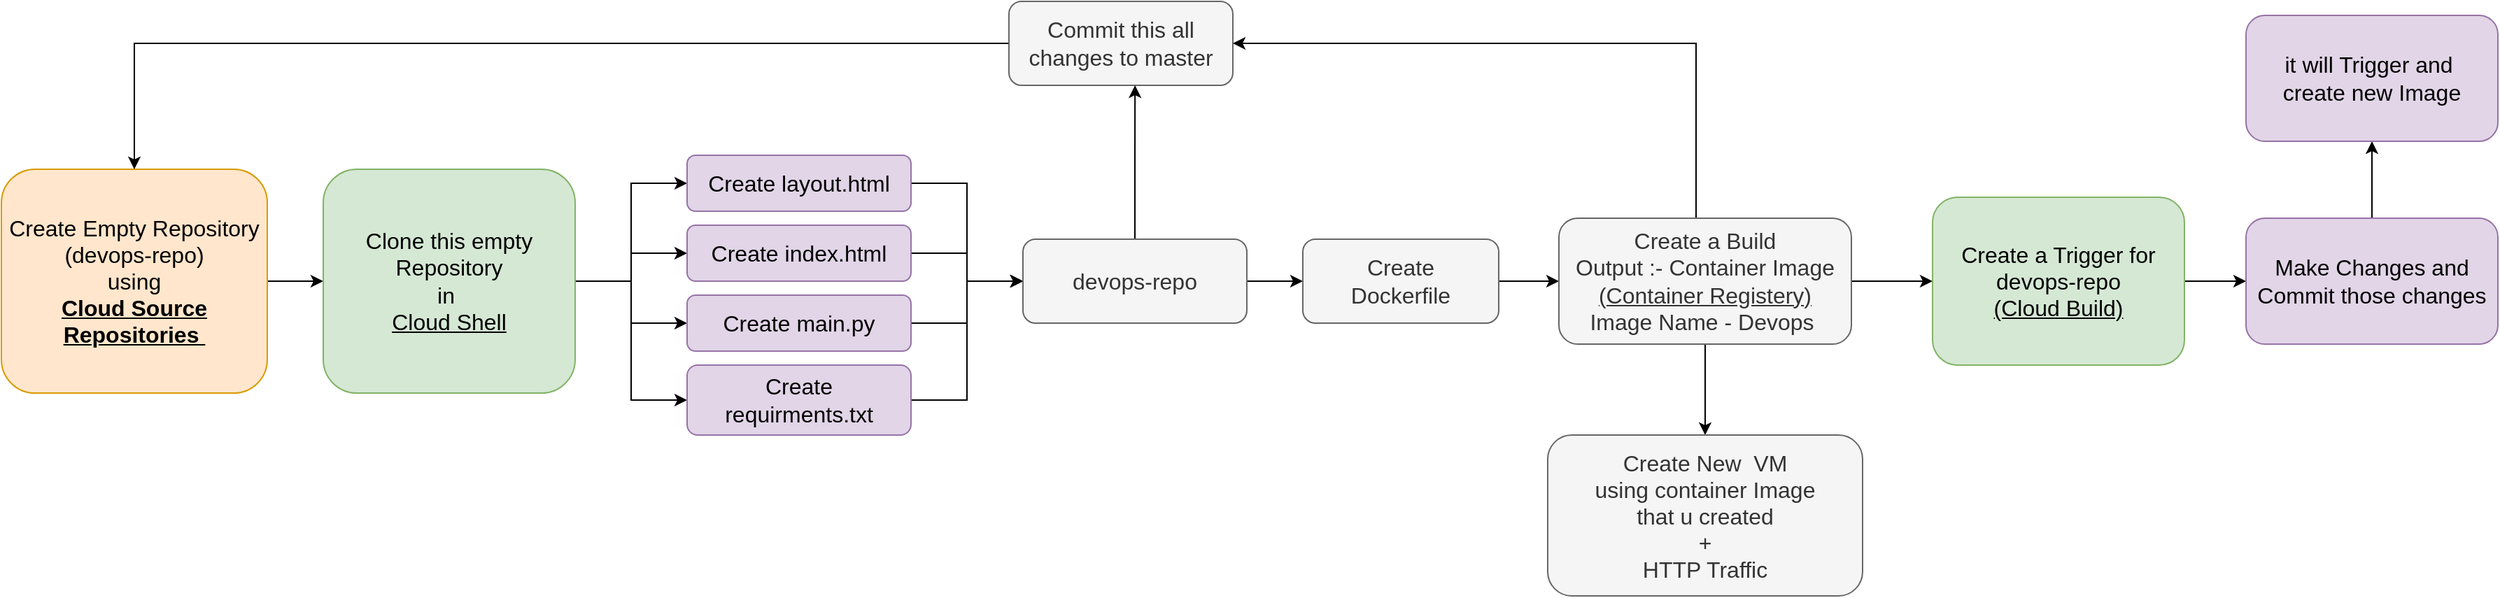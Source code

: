 <mxfile version="13.8.0" type="device"><diagram id="4X4oLZZIg9l2LKpKIwqU" name="Page-1"><mxGraphModel dx="1774" dy="991" grid="1" gridSize="10" guides="1" tooltips="1" connect="1" arrows="1" fold="1" page="1" pageScale="1" pageWidth="827" pageHeight="1169" math="0" shadow="0"><root><mxCell id="0"/><mxCell id="1" parent="0"/><mxCell id="Yiq2iFYkabu5vH6zXcte-3" style="edgeStyle=orthogonalEdgeStyle;rounded=0;orthogonalLoop=1;jettySize=auto;html=1;entryX=0;entryY=0.5;entryDx=0;entryDy=0;" edge="1" parent="1" source="Yiq2iFYkabu5vH6zXcte-1" target="Yiq2iFYkabu5vH6zXcte-2"><mxGeometry relative="1" as="geometry"/></mxCell><mxCell id="Yiq2iFYkabu5vH6zXcte-1" value="&lt;font style=&quot;font-size: 16px&quot;&gt;Create Empty Repository&lt;br&gt;(devops-repo)&lt;br&gt;using&lt;br&gt;&lt;b&gt;&lt;u&gt;Cloud Source Repositories&amp;nbsp;&lt;/u&gt;&lt;/b&gt;&lt;/font&gt;" style="rounded=1;whiteSpace=wrap;html=1;fillColor=#ffe6cc;strokeColor=#d79b00;" vertex="1" parent="1"><mxGeometry x="50" y="300" width="190" height="160" as="geometry"/></mxCell><mxCell id="Yiq2iFYkabu5vH6zXcte-8" style="edgeStyle=orthogonalEdgeStyle;rounded=0;orthogonalLoop=1;jettySize=auto;html=1;entryX=0;entryY=0.5;entryDx=0;entryDy=0;" edge="1" parent="1" source="Yiq2iFYkabu5vH6zXcte-2" target="Yiq2iFYkabu5vH6zXcte-4"><mxGeometry relative="1" as="geometry"/></mxCell><mxCell id="Yiq2iFYkabu5vH6zXcte-9" style="edgeStyle=orthogonalEdgeStyle;rounded=0;orthogonalLoop=1;jettySize=auto;html=1;entryX=0;entryY=0.5;entryDx=0;entryDy=0;" edge="1" parent="1" source="Yiq2iFYkabu5vH6zXcte-2" target="Yiq2iFYkabu5vH6zXcte-5"><mxGeometry relative="1" as="geometry"/></mxCell><mxCell id="Yiq2iFYkabu5vH6zXcte-10" style="edgeStyle=orthogonalEdgeStyle;rounded=0;orthogonalLoop=1;jettySize=auto;html=1;entryX=0;entryY=0.5;entryDx=0;entryDy=0;" edge="1" parent="1" source="Yiq2iFYkabu5vH6zXcte-2" target="Yiq2iFYkabu5vH6zXcte-6"><mxGeometry relative="1" as="geometry"/></mxCell><mxCell id="Yiq2iFYkabu5vH6zXcte-11" style="edgeStyle=orthogonalEdgeStyle;rounded=0;orthogonalLoop=1;jettySize=auto;html=1;entryX=0;entryY=0.5;entryDx=0;entryDy=0;" edge="1" parent="1" source="Yiq2iFYkabu5vH6zXcte-2" target="Yiq2iFYkabu5vH6zXcte-7"><mxGeometry relative="1" as="geometry"/></mxCell><mxCell id="Yiq2iFYkabu5vH6zXcte-2" value="&lt;span style=&quot;font-size: 16px&quot;&gt;Clone this empty Repository&lt;br&gt;in&amp;nbsp;&lt;br&gt;&lt;u&gt;Cloud Shell&lt;/u&gt;&lt;br&gt;&lt;/span&gt;" style="rounded=1;whiteSpace=wrap;html=1;fillColor=#d5e8d4;strokeColor=#82b366;" vertex="1" parent="1"><mxGeometry x="280" y="300" width="180" height="160" as="geometry"/></mxCell><mxCell id="Yiq2iFYkabu5vH6zXcte-20" style="edgeStyle=orthogonalEdgeStyle;rounded=0;orthogonalLoop=1;jettySize=auto;html=1;entryX=0;entryY=0.5;entryDx=0;entryDy=0;" edge="1" parent="1" source="Yiq2iFYkabu5vH6zXcte-4" target="Yiq2iFYkabu5vH6zXcte-19"><mxGeometry relative="1" as="geometry"/></mxCell><mxCell id="Yiq2iFYkabu5vH6zXcte-4" value="&lt;span style=&quot;font-size: 16px&quot;&gt;Create layout.html&lt;br&gt;&lt;/span&gt;" style="rounded=1;whiteSpace=wrap;html=1;fillColor=#e1d5e7;strokeColor=#9673a6;" vertex="1" parent="1"><mxGeometry x="540" y="290" width="160" height="40" as="geometry"/></mxCell><mxCell id="Yiq2iFYkabu5vH6zXcte-23" style="edgeStyle=orthogonalEdgeStyle;rounded=0;orthogonalLoop=1;jettySize=auto;html=1;entryX=0;entryY=0.5;entryDx=0;entryDy=0;" edge="1" parent="1" source="Yiq2iFYkabu5vH6zXcte-5" target="Yiq2iFYkabu5vH6zXcte-19"><mxGeometry relative="1" as="geometry"/></mxCell><mxCell id="Yiq2iFYkabu5vH6zXcte-5" value="&lt;span style=&quot;font-size: 16px&quot;&gt;Create index.html&lt;br&gt;&lt;/span&gt;" style="rounded=1;whiteSpace=wrap;html=1;fillColor=#e1d5e7;strokeColor=#9673a6;" vertex="1" parent="1"><mxGeometry x="540" y="340" width="160" height="40" as="geometry"/></mxCell><mxCell id="Yiq2iFYkabu5vH6zXcte-22" style="edgeStyle=orthogonalEdgeStyle;rounded=0;orthogonalLoop=1;jettySize=auto;html=1;entryX=0;entryY=0.5;entryDx=0;entryDy=0;" edge="1" parent="1" source="Yiq2iFYkabu5vH6zXcte-6" target="Yiq2iFYkabu5vH6zXcte-19"><mxGeometry relative="1" as="geometry"/></mxCell><mxCell id="Yiq2iFYkabu5vH6zXcte-6" value="&lt;span style=&quot;font-size: 16px&quot;&gt;Create main.py&lt;br&gt;&lt;/span&gt;" style="rounded=1;whiteSpace=wrap;html=1;fillColor=#e1d5e7;strokeColor=#9673a6;" vertex="1" parent="1"><mxGeometry x="540" y="390" width="160" height="40" as="geometry"/></mxCell><mxCell id="Yiq2iFYkabu5vH6zXcte-21" style="edgeStyle=orthogonalEdgeStyle;rounded=0;orthogonalLoop=1;jettySize=auto;html=1;entryX=0;entryY=0.5;entryDx=0;entryDy=0;" edge="1" parent="1" source="Yiq2iFYkabu5vH6zXcte-7" target="Yiq2iFYkabu5vH6zXcte-19"><mxGeometry relative="1" as="geometry"/></mxCell><mxCell id="Yiq2iFYkabu5vH6zXcte-7" value="&lt;span style=&quot;font-size: 16px&quot;&gt;Create requirments.txt&lt;br&gt;&lt;/span&gt;" style="rounded=1;whiteSpace=wrap;html=1;fillColor=#e1d5e7;strokeColor=#9673a6;" vertex="1" parent="1"><mxGeometry x="540" y="440" width="160" height="50" as="geometry"/></mxCell><mxCell id="Yiq2iFYkabu5vH6zXcte-13" style="edgeStyle=orthogonalEdgeStyle;rounded=0;orthogonalLoop=1;jettySize=auto;html=1;entryX=0.5;entryY=0;entryDx=0;entryDy=0;" edge="1" parent="1" source="Yiq2iFYkabu5vH6zXcte-12" target="Yiq2iFYkabu5vH6zXcte-1"><mxGeometry relative="1" as="geometry"/></mxCell><mxCell id="Yiq2iFYkabu5vH6zXcte-12" value="&lt;span style=&quot;font-size: 16px&quot;&gt;Commit this all changes to master&lt;br&gt;&lt;/span&gt;" style="rounded=1;whiteSpace=wrap;html=1;fillColor=#f5f5f5;strokeColor=#666666;fontColor=#333333;" vertex="1" parent="1"><mxGeometry x="770" y="180" width="160" height="60" as="geometry"/></mxCell><mxCell id="Yiq2iFYkabu5vH6zXcte-24" style="edgeStyle=orthogonalEdgeStyle;rounded=0;orthogonalLoop=1;jettySize=auto;html=1;entryX=0.563;entryY=1;entryDx=0;entryDy=0;entryPerimeter=0;" edge="1" parent="1" source="Yiq2iFYkabu5vH6zXcte-19" target="Yiq2iFYkabu5vH6zXcte-12"><mxGeometry relative="1" as="geometry"/></mxCell><mxCell id="Yiq2iFYkabu5vH6zXcte-26" style="edgeStyle=orthogonalEdgeStyle;rounded=0;orthogonalLoop=1;jettySize=auto;html=1;entryX=0;entryY=0.5;entryDx=0;entryDy=0;" edge="1" parent="1" source="Yiq2iFYkabu5vH6zXcte-19"><mxGeometry relative="1" as="geometry"><mxPoint x="980" y="380" as="targetPoint"/></mxGeometry></mxCell><mxCell id="Yiq2iFYkabu5vH6zXcte-19" value="&lt;span style=&quot;font-size: 16px&quot;&gt;devops-repo&lt;br&gt;&lt;/span&gt;" style="rounded=1;whiteSpace=wrap;html=1;fillColor=#f5f5f5;strokeColor=#666666;fontColor=#333333;" vertex="1" parent="1"><mxGeometry x="780" y="350" width="160" height="60" as="geometry"/></mxCell><mxCell id="Yiq2iFYkabu5vH6zXcte-36" style="edgeStyle=orthogonalEdgeStyle;rounded=0;orthogonalLoop=1;jettySize=auto;html=1;" edge="1" parent="1" source="Yiq2iFYkabu5vH6zXcte-31" target="Yiq2iFYkabu5vH6zXcte-34"><mxGeometry relative="1" as="geometry"/></mxCell><mxCell id="Yiq2iFYkabu5vH6zXcte-31" value="&lt;span style=&quot;font-size: 16px&quot;&gt;Create&lt;br&gt;Dockerfile&lt;br&gt;&lt;/span&gt;" style="rounded=1;whiteSpace=wrap;html=1;fillColor=#f5f5f5;strokeColor=#666666;fontColor=#333333;" vertex="1" parent="1"><mxGeometry x="980" y="350" width="140" height="60" as="geometry"/></mxCell><mxCell id="Yiq2iFYkabu5vH6zXcte-38" style="edgeStyle=orthogonalEdgeStyle;rounded=0;orthogonalLoop=1;jettySize=auto;html=1;entryX=0.5;entryY=0;entryDx=0;entryDy=0;" edge="1" parent="1" source="Yiq2iFYkabu5vH6zXcte-34" target="Yiq2iFYkabu5vH6zXcte-37"><mxGeometry relative="1" as="geometry"/></mxCell><mxCell id="Yiq2iFYkabu5vH6zXcte-39" style="edgeStyle=orthogonalEdgeStyle;rounded=0;orthogonalLoop=1;jettySize=auto;html=1;" edge="1" parent="1" source="Yiq2iFYkabu5vH6zXcte-34" target="Yiq2iFYkabu5vH6zXcte-12"><mxGeometry relative="1" as="geometry"><mxPoint x="1030" y="219" as="targetPoint"/><Array as="points"><mxPoint x="1261" y="210"/></Array></mxGeometry></mxCell><mxCell id="Yiq2iFYkabu5vH6zXcte-41" style="edgeStyle=orthogonalEdgeStyle;rounded=0;orthogonalLoop=1;jettySize=auto;html=1;" edge="1" parent="1" source="Yiq2iFYkabu5vH6zXcte-34"><mxGeometry relative="1" as="geometry"><mxPoint x="1430" y="380" as="targetPoint"/></mxGeometry></mxCell><mxCell id="Yiq2iFYkabu5vH6zXcte-34" value="&lt;span style=&quot;font-size: 16px&quot;&gt;Create a Build&lt;br&gt;Output :- Container Image&lt;br&gt;&lt;u&gt;(Container Registery)&lt;br&gt;&lt;/u&gt;Image Name - Devops&amp;nbsp;&lt;br&gt;&lt;/span&gt;" style="rounded=1;whiteSpace=wrap;html=1;fillColor=#f5f5f5;strokeColor=#666666;fontColor=#333333;" vertex="1" parent="1"><mxGeometry x="1163" y="335" width="209" height="90" as="geometry"/></mxCell><mxCell id="Yiq2iFYkabu5vH6zXcte-37" value="&lt;span style=&quot;font-size: 16px&quot;&gt;Create New&amp;nbsp;&amp;nbsp;VM&lt;br&gt;using container Image&lt;br&gt;that u created&lt;br&gt;+&lt;br&gt;HTTP Traffic&lt;br&gt;&lt;/span&gt;" style="rounded=1;whiteSpace=wrap;html=1;fillColor=#f5f5f5;strokeColor=#666666;fontColor=#333333;" vertex="1" parent="1"><mxGeometry x="1155" y="490" width="225" height="115" as="geometry"/></mxCell><mxCell id="Yiq2iFYkabu5vH6zXcte-43" style="edgeStyle=orthogonalEdgeStyle;rounded=0;orthogonalLoop=1;jettySize=auto;html=1;" edge="1" parent="1" source="Yiq2iFYkabu5vH6zXcte-40" target="Yiq2iFYkabu5vH6zXcte-42"><mxGeometry relative="1" as="geometry"/></mxCell><mxCell id="Yiq2iFYkabu5vH6zXcte-40" value="&lt;span style=&quot;font-size: 16px&quot;&gt;Create a Trigger for&lt;br&gt;devops-repo&lt;br&gt;&lt;u&gt;(Cloud Build)&lt;/u&gt;&lt;br&gt;&lt;/span&gt;" style="rounded=1;whiteSpace=wrap;html=1;fillColor=#d5e8d4;strokeColor=#82b366;" vertex="1" parent="1"><mxGeometry x="1430" y="320" width="180" height="120" as="geometry"/></mxCell><mxCell id="Yiq2iFYkabu5vH6zXcte-45" style="edgeStyle=orthogonalEdgeStyle;rounded=0;orthogonalLoop=1;jettySize=auto;html=1;entryX=0.5;entryY=1;entryDx=0;entryDy=0;" edge="1" parent="1" source="Yiq2iFYkabu5vH6zXcte-42" target="Yiq2iFYkabu5vH6zXcte-44"><mxGeometry relative="1" as="geometry"/></mxCell><mxCell id="Yiq2iFYkabu5vH6zXcte-42" value="&lt;span style=&quot;font-size: 16px&quot;&gt;Make Changes and&lt;br&gt;Commit those changes&lt;br&gt;&lt;/span&gt;" style="rounded=1;whiteSpace=wrap;html=1;fillColor=#e1d5e7;strokeColor=#9673a6;" vertex="1" parent="1"><mxGeometry x="1654" y="335" width="180" height="90" as="geometry"/></mxCell><mxCell id="Yiq2iFYkabu5vH6zXcte-44" value="&lt;span style=&quot;font-size: 16px&quot;&gt;it will Trigger and&amp;nbsp;&lt;br&gt;create new Image&lt;br&gt;&lt;/span&gt;" style="rounded=1;whiteSpace=wrap;html=1;fillColor=#e1d5e7;strokeColor=#9673a6;" vertex="1" parent="1"><mxGeometry x="1654" y="190" width="180" height="90" as="geometry"/></mxCell></root></mxGraphModel></diagram></mxfile>